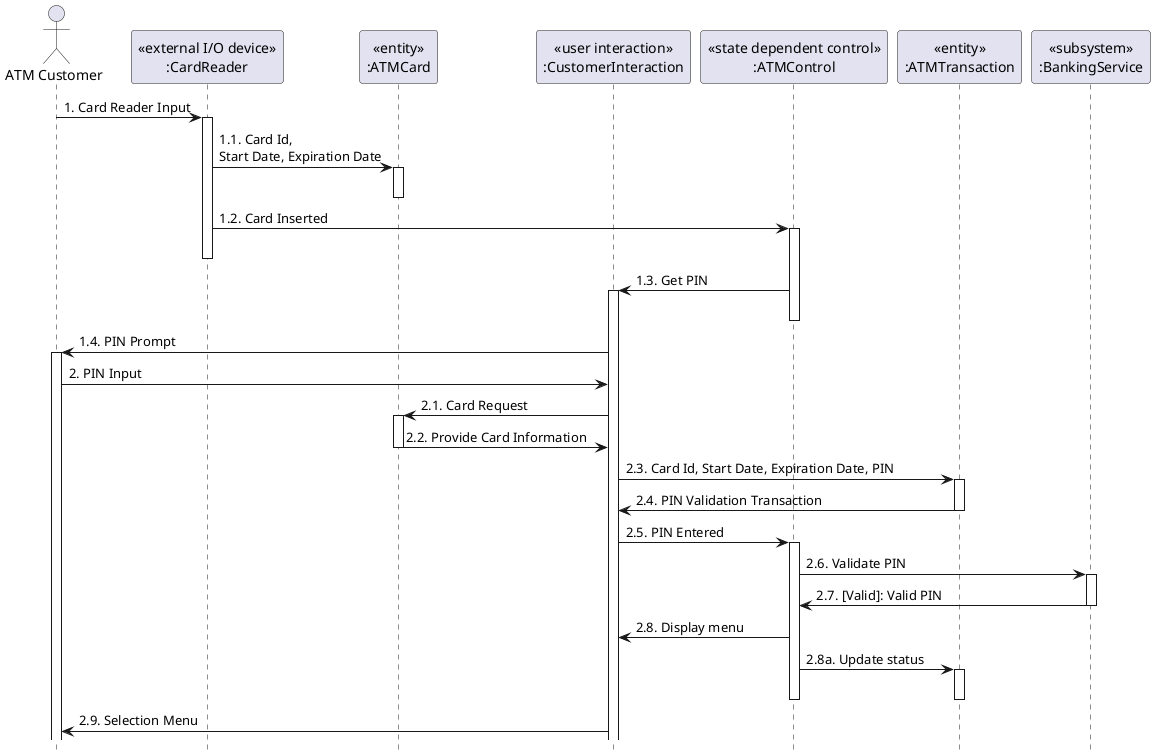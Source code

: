 Sequence diagram
@startuml SequenceDiagram
hide footbox
actor "ATM Customer" as Customer
participant "<<external I/O device>>\n:CardReader" as CardReader
participant "<<entity>>\n:ATMCard" as ATMCard
participant "<<user interaction>>\n:CustomerInteraction" as UserInteraction
participant "<<state dependent control>>\n:ATMControl" as ATMControl
participant "<<entity>>\n:ATMTransaction" as ATMTransaction
participant "<<subsystem>>\n:BankingService" as BankingService

Customer -> CardReader : 1. Card Reader Input
activate CardReader

CardReader -> ATMCard : 1.1. Card Id,\nStart Date, Expiration Date
activate ATMCard
deactivate ATMCard

CardReader -> ATMControl : 1.2. Card Inserted 
activate ATMControl
deactivate CardReader

ATMControl -> UserInteraction : 1.3. Get PIN
activate UserInteraction
deactivate ATMControl

UserInteraction -> Customer : 1.4. PIN Prompt
activate Customer

Customer -> UserInteraction : 2. PIN Input

UserInteraction -> ATMCard : 2.1. Card Request
activate ATMCard

ATMCard -> UserInteraction : 2.2. Provide Card Information
deactivate ATMCard

UserInteraction -> ATMTransaction : 2.3. Card Id, Start Date, Expiration Date, PIN
activate ATMTransaction

ATMTransaction -> UserInteraction : 2.4. PIN Validation Transaction
deactivate ATMTransaction

UserInteraction -> ATMControl : 2.5. PIN Entered
activate ATMControl

ATMControl -> BankingService : 2.6. Validate PIN
activate BankingService

BankingService -> ATMControl : 2.7. [Valid]: Valid PIN
deactivate BankingService

ATMControl -> UserInteraction : 2.8. Display menu
ATMControl -> ATMTransaction : 2.8a. Update status
activate ATMTransaction
deactivate ATMControl
deactivate ATMTransaction

UserInteraction -> Customer : 2.9. Selection Menu
@enduml